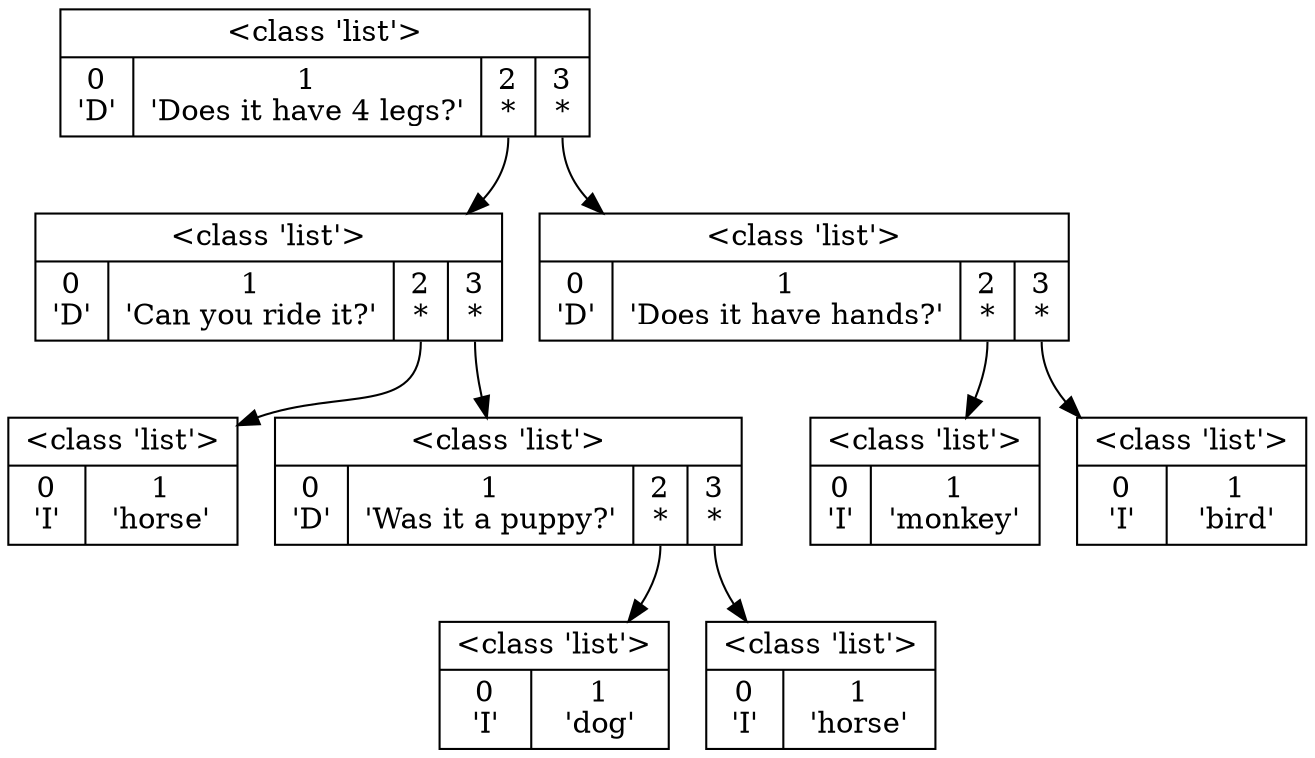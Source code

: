 digraph structure {
 ordering=out;
 node [height=.1];
3070472492 [shape=record, height=.1, label="{ \<class 'list'\> | { <f0> 0\n'D' | <f1> 1\n'Does it have 4 legs?' | <f2> 2\n* | <f3> 3\n* } }"];
3071180684 [shape=record, height=.1, label="{ \<class 'list'\> | { <f0> 0\n'D' | <f1> 1\n'Can you ride it?' | <f2> 2\n* | <f3> 3\n* } }"];
3070472428 [shape=record, height=.1, label="{ \<class 'list'\> | { <f0> 0\n'I' | <f1> 1\n'horse' } }"];
3071180428 [shape=record, height=.1, label="{ \<class 'list'\> | { <f0> 0\n'D' | <f1> 1\n'Was it a puppy?' | <f2> 2\n* | <f3> 3\n* } }"];
3071180588 [shape=record, height=.1, label="{ \<class 'list'\> | { <f0> 0\n'I' | <f1> 1\n'dog' } }"];
3070472332 [shape=record, height=.1, label="{ \<class 'list'\> | { <f0> 0\n'I' | <f1> 1\n'horse' } }"];
3070472460 [shape=record, height=.1, label="{ \<class 'list'\> | { <f0> 0\n'D' | <f1> 1\n'Does it have hands?' | <f2> 2\n* | <f3> 3\n* } }"];
3070472364 [shape=record, height=.1, label="{ \<class 'list'\> | { <f0> 0\n'I' | <f1> 1\n'monkey' } }"];
3070472236 [shape=record, height=.1, label="{ \<class 'list'\> | { <f0> 0\n'I' | <f1> 1\n'bird' } }"];
3070472492:<f2> -> 3071180684;
3071180684:<f2> -> 3070472428;
3071180684:<f3> -> 3071180428;
3071180428:<f2> -> 3071180588;
3071180428:<f3> -> 3070472332;
3070472492:<f3> -> 3070472460;
3070472460:<f2> -> 3070472364;
3070472460:<f3> -> 3070472236;
}
